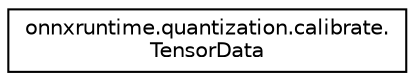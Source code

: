 digraph "Graphical Class Hierarchy"
{
 // LATEX_PDF_SIZE
  edge [fontname="Helvetica",fontsize="10",labelfontname="Helvetica",labelfontsize="10"];
  node [fontname="Helvetica",fontsize="10",shape=record];
  rankdir="LR";
  Node0 [label="onnxruntime.quantization.calibrate.\lTensorData",height=0.2,width=0.4,color="black", fillcolor="white", style="filled",URL="$classonnxruntime_1_1quantization_1_1calibrate_1_1TensorData.html",tooltip=" "];
}
